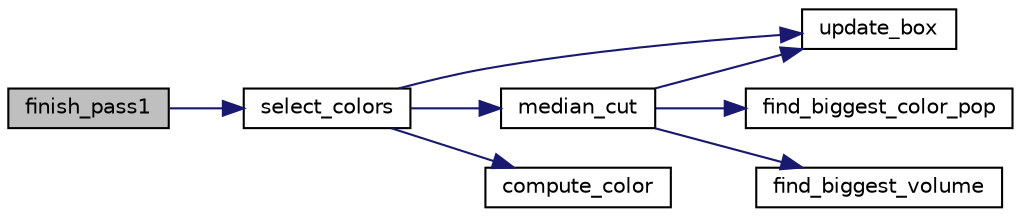 digraph "finish_pass1"
{
 // LATEX_PDF_SIZE
  bgcolor="transparent";
  edge [fontname="Helvetica",fontsize="10",labelfontname="Helvetica",labelfontsize="10"];
  node [fontname="Helvetica",fontsize="10",shape=record];
  rankdir="LR";
  Node54 [label="finish_pass1",height=0.2,width=0.4,color="black", fillcolor="grey75", style="filled", fontcolor="black",tooltip=" "];
  Node54 -> Node55 [color="midnightblue",fontsize="10",style="solid"];
  Node55 [label="select_colors",height=0.2,width=0.4,color="black",URL="$jquant2_8c.html#ae94f9fbb5d9c1221263fca61565f26b1",tooltip=" "];
  Node55 -> Node56 [color="midnightblue",fontsize="10",style="solid"];
  Node56 [label="update_box",height=0.2,width=0.4,color="black",URL="$jquant2_8c.html#a330b886f3d43e64df57cb1617f0dc279",tooltip=" "];
  Node55 -> Node57 [color="midnightblue",fontsize="10",style="solid"];
  Node57 [label="median_cut",height=0.2,width=0.4,color="black",URL="$jquant2_8c.html#aeab9924e8fc990fedd479f948596ae67",tooltip=" "];
  Node57 -> Node58 [color="midnightblue",fontsize="10",style="solid"];
  Node58 [label="find_biggest_color_pop",height=0.2,width=0.4,color="black",URL="$jquant2_8c.html#aee930a6020c4d5f84ef292fd50846509",tooltip=" "];
  Node57 -> Node59 [color="midnightblue",fontsize="10",style="solid"];
  Node59 [label="find_biggest_volume",height=0.2,width=0.4,color="black",URL="$jquant2_8c.html#a07dc0980b377b3dba8c2211e177f55d3",tooltip=" "];
  Node57 -> Node56 [color="midnightblue",fontsize="10",style="solid"];
  Node55 -> Node60 [color="midnightblue",fontsize="10",style="solid"];
  Node60 [label="compute_color",height=0.2,width=0.4,color="black",URL="$jquant2_8c.html#a39c345a50c592c16fc14daf003285f2c",tooltip=" "];
}
